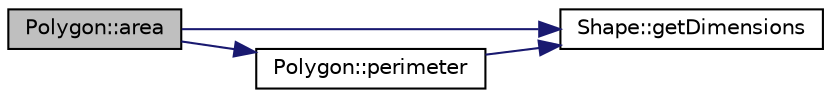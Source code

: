 digraph "Polygon::area"
{
  edge [fontname="Helvetica",fontsize="10",labelfontname="Helvetica",labelfontsize="10"];
  node [fontname="Helvetica",fontsize="10",shape=record];
  rankdir="LR";
  Node1 [label="Polygon::area",height=0.2,width=0.4,color="black", fillcolor="grey75", style="filled", fontcolor="black"];
  Node1 -> Node2 [color="midnightblue",fontsize="10",style="solid",fontname="Helvetica"];
  Node2 [label="Shape::getDimensions",height=0.2,width=0.4,color="black", fillcolor="white", style="filled",URL="$classShape.html#a6ab7f82dd146b522b981fd5b5451f3dd",tooltip="Method getDimensions: Class Shape  This method will return the vector of ints which stores the dimens..."];
  Node1 -> Node3 [color="midnightblue",fontsize="10",style="solid",fontname="Helvetica"];
  Node3 [label="Polygon::perimeter",height=0.2,width=0.4,color="black", fillcolor="white", style="filled",URL="$classPolygon.html#a3d0912c1640636dc24af3da2e70e48fa",tooltip="Method perimeter: Class Polygon  This virtual method will calculate the perimeter of a polygon and re..."];
  Node3 -> Node2 [color="midnightblue",fontsize="10",style="solid",fontname="Helvetica"];
}
